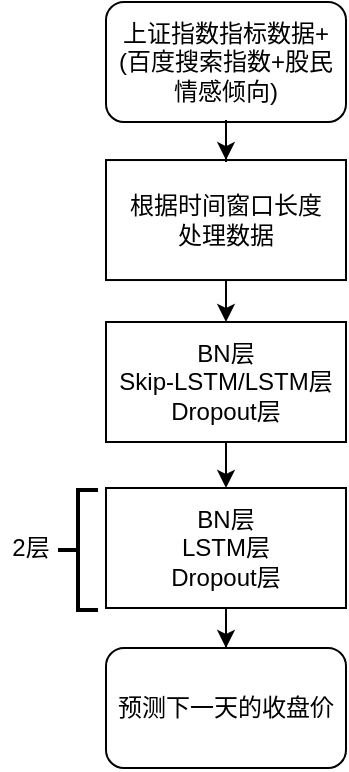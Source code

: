 <mxfile version="18.1.3" type="github">
  <diagram id="6a731a19-8d31-9384-78a2-239565b7b9f0" name="Page-1">
    <mxGraphModel dx="946" dy="564" grid="1" gridSize="10" guides="1" tooltips="1" connect="1" arrows="1" fold="1" page="1" pageScale="1" pageWidth="1169" pageHeight="827" background="none" math="0" shadow="0">
      <root>
        <mxCell id="0" />
        <mxCell id="1" parent="0" />
        <mxCell id="NKCjIXskumcPG5FkUTFe-56" value="" style="edgeStyle=orthogonalEdgeStyle;rounded=0;orthogonalLoop=1;jettySize=auto;html=1;fillColor=#EDEDED;" edge="1" parent="1" source="NKCjIXskumcPG5FkUTFe-57" target="NKCjIXskumcPG5FkUTFe-59">
          <mxGeometry relative="1" as="geometry" />
        </mxCell>
        <mxCell id="NKCjIXskumcPG5FkUTFe-57" value="上证指数指标数据+(百度搜索指数+股民情感倾向)" style="rounded=1;whiteSpace=wrap;html=1;fillColor=none;" vertex="1" parent="1">
          <mxGeometry x="210" y="47.02" width="120" height="60" as="geometry" />
        </mxCell>
        <mxCell id="NKCjIXskumcPG5FkUTFe-58" value="" style="edgeStyle=orthogonalEdgeStyle;rounded=0;orthogonalLoop=1;jettySize=auto;html=1;fillColor=#EDEDED;" edge="1" parent="1" source="NKCjIXskumcPG5FkUTFe-59" target="NKCjIXskumcPG5FkUTFe-92">
          <mxGeometry relative="1" as="geometry">
            <mxPoint x="270" y="209.02" as="targetPoint" />
          </mxGeometry>
        </mxCell>
        <mxCell id="NKCjIXskumcPG5FkUTFe-59" value="根据时间窗口长度&lt;br&gt;处理数据" style="rounded=0;whiteSpace=wrap;html=1;fillColor=none;" vertex="1" parent="1">
          <mxGeometry x="210" y="126.02" width="120" height="60" as="geometry" />
        </mxCell>
        <mxCell id="NKCjIXskumcPG5FkUTFe-68" value="预测下一天的收盘价" style="rounded=1;whiteSpace=wrap;html=1;fillColor=none;" vertex="1" parent="1">
          <mxGeometry x="210" y="370" width="120" height="60" as="geometry" />
        </mxCell>
        <mxCell id="NKCjIXskumcPG5FkUTFe-76" value="" style="edgeStyle=orthogonalEdgeStyle;rounded=0;orthogonalLoop=1;jettySize=auto;html=1;" edge="1" parent="1" source="NKCjIXskumcPG5FkUTFe-77">
          <mxGeometry relative="1" as="geometry">
            <mxPoint x="270" y="410" as="targetPoint" />
          </mxGeometry>
        </mxCell>
        <mxCell id="NKCjIXskumcPG5FkUTFe-83" value="" style="edgeStyle=orthogonalEdgeStyle;rounded=0;orthogonalLoop=1;jettySize=auto;html=1;entryX=0.5;entryY=0;entryDx=0;entryDy=0;" edge="1" parent="1" source="NKCjIXskumcPG5FkUTFe-78">
          <mxGeometry relative="1" as="geometry">
            <mxPoint x="270" y="460" as="targetPoint" />
          </mxGeometry>
        </mxCell>
        <mxCell id="NKCjIXskumcPG5FkUTFe-81" value="" style="strokeWidth=2;html=1;shape=mxgraph.flowchart.annotation_2;align=left;labelPosition=right;pointerEvents=1;" vertex="1" parent="1">
          <mxGeometry x="186" y="291" width="20" height="60" as="geometry" />
        </mxCell>
        <mxCell id="NKCjIXskumcPG5FkUTFe-82" value="2层" style="text;html=1;align=center;verticalAlign=middle;resizable=0;points=[];autosize=1;strokeColor=none;fillColor=none;" vertex="1" parent="1">
          <mxGeometry x="157" y="310" width="30" height="20" as="geometry" />
        </mxCell>
        <mxCell id="NKCjIXskumcPG5FkUTFe-94" value="" style="edgeStyle=orthogonalEdgeStyle;rounded=0;orthogonalLoop=1;jettySize=auto;html=1;" edge="1" parent="1" source="NKCjIXskumcPG5FkUTFe-92" target="NKCjIXskumcPG5FkUTFe-93">
          <mxGeometry relative="1" as="geometry" />
        </mxCell>
        <mxCell id="NKCjIXskumcPG5FkUTFe-92" value="&lt;span style=&quot;&quot;&gt;BN层&lt;br&gt;&lt;/span&gt;Skip-LSTM/LSTM层&lt;br&gt;Dropout层&lt;span style=&quot;&quot;&gt;&lt;br&gt;&lt;/span&gt;" style="rounded=0;whiteSpace=wrap;html=1;fillColor=none;" vertex="1" parent="1">
          <mxGeometry x="210" y="207" width="120" height="60" as="geometry" />
        </mxCell>
        <mxCell id="NKCjIXskumcPG5FkUTFe-95" value="" style="edgeStyle=orthogonalEdgeStyle;rounded=0;orthogonalLoop=1;jettySize=auto;html=1;" edge="1" parent="1" source="NKCjIXskumcPG5FkUTFe-93" target="NKCjIXskumcPG5FkUTFe-68">
          <mxGeometry relative="1" as="geometry" />
        </mxCell>
        <mxCell id="NKCjIXskumcPG5FkUTFe-93" value="&lt;span style=&quot;&quot;&gt;BN层&lt;br&gt;&lt;/span&gt;LSTM层&lt;br&gt;Dropout层&lt;span style=&quot;&quot;&gt;&lt;br&gt;&lt;/span&gt;" style="rounded=0;whiteSpace=wrap;html=1;fillColor=none;" vertex="1" parent="1">
          <mxGeometry x="210" y="290" width="120" height="60" as="geometry" />
        </mxCell>
      </root>
    </mxGraphModel>
  </diagram>
</mxfile>

